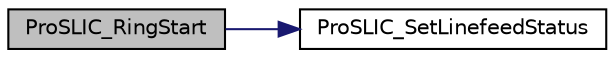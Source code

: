 digraph "ProSLIC_RingStart"
{
  edge [fontname="Helvetica",fontsize="10",labelfontname="Helvetica",labelfontsize="10"];
  node [fontname="Helvetica",fontsize="10",shape=record];
  rankdir="LR";
  Node1 [label="ProSLIC_RingStart",height=0.2,width=0.4,color="black", fillcolor="grey75", style="filled", fontcolor="black"];
  Node1 -> Node2 [color="midnightblue",fontsize="10",style="solid",fontname="Helvetica"];
  Node2 [label="ProSLIC_SetLinefeedStatus",height=0.2,width=0.4,color="black", fillcolor="white", style="filled",URL="$group___l_i_n_e_s_t_a_t_u_s.html#ga58f05791bfec1236a522264585a47779",tooltip="This function sets the linefeed state. "];
}
